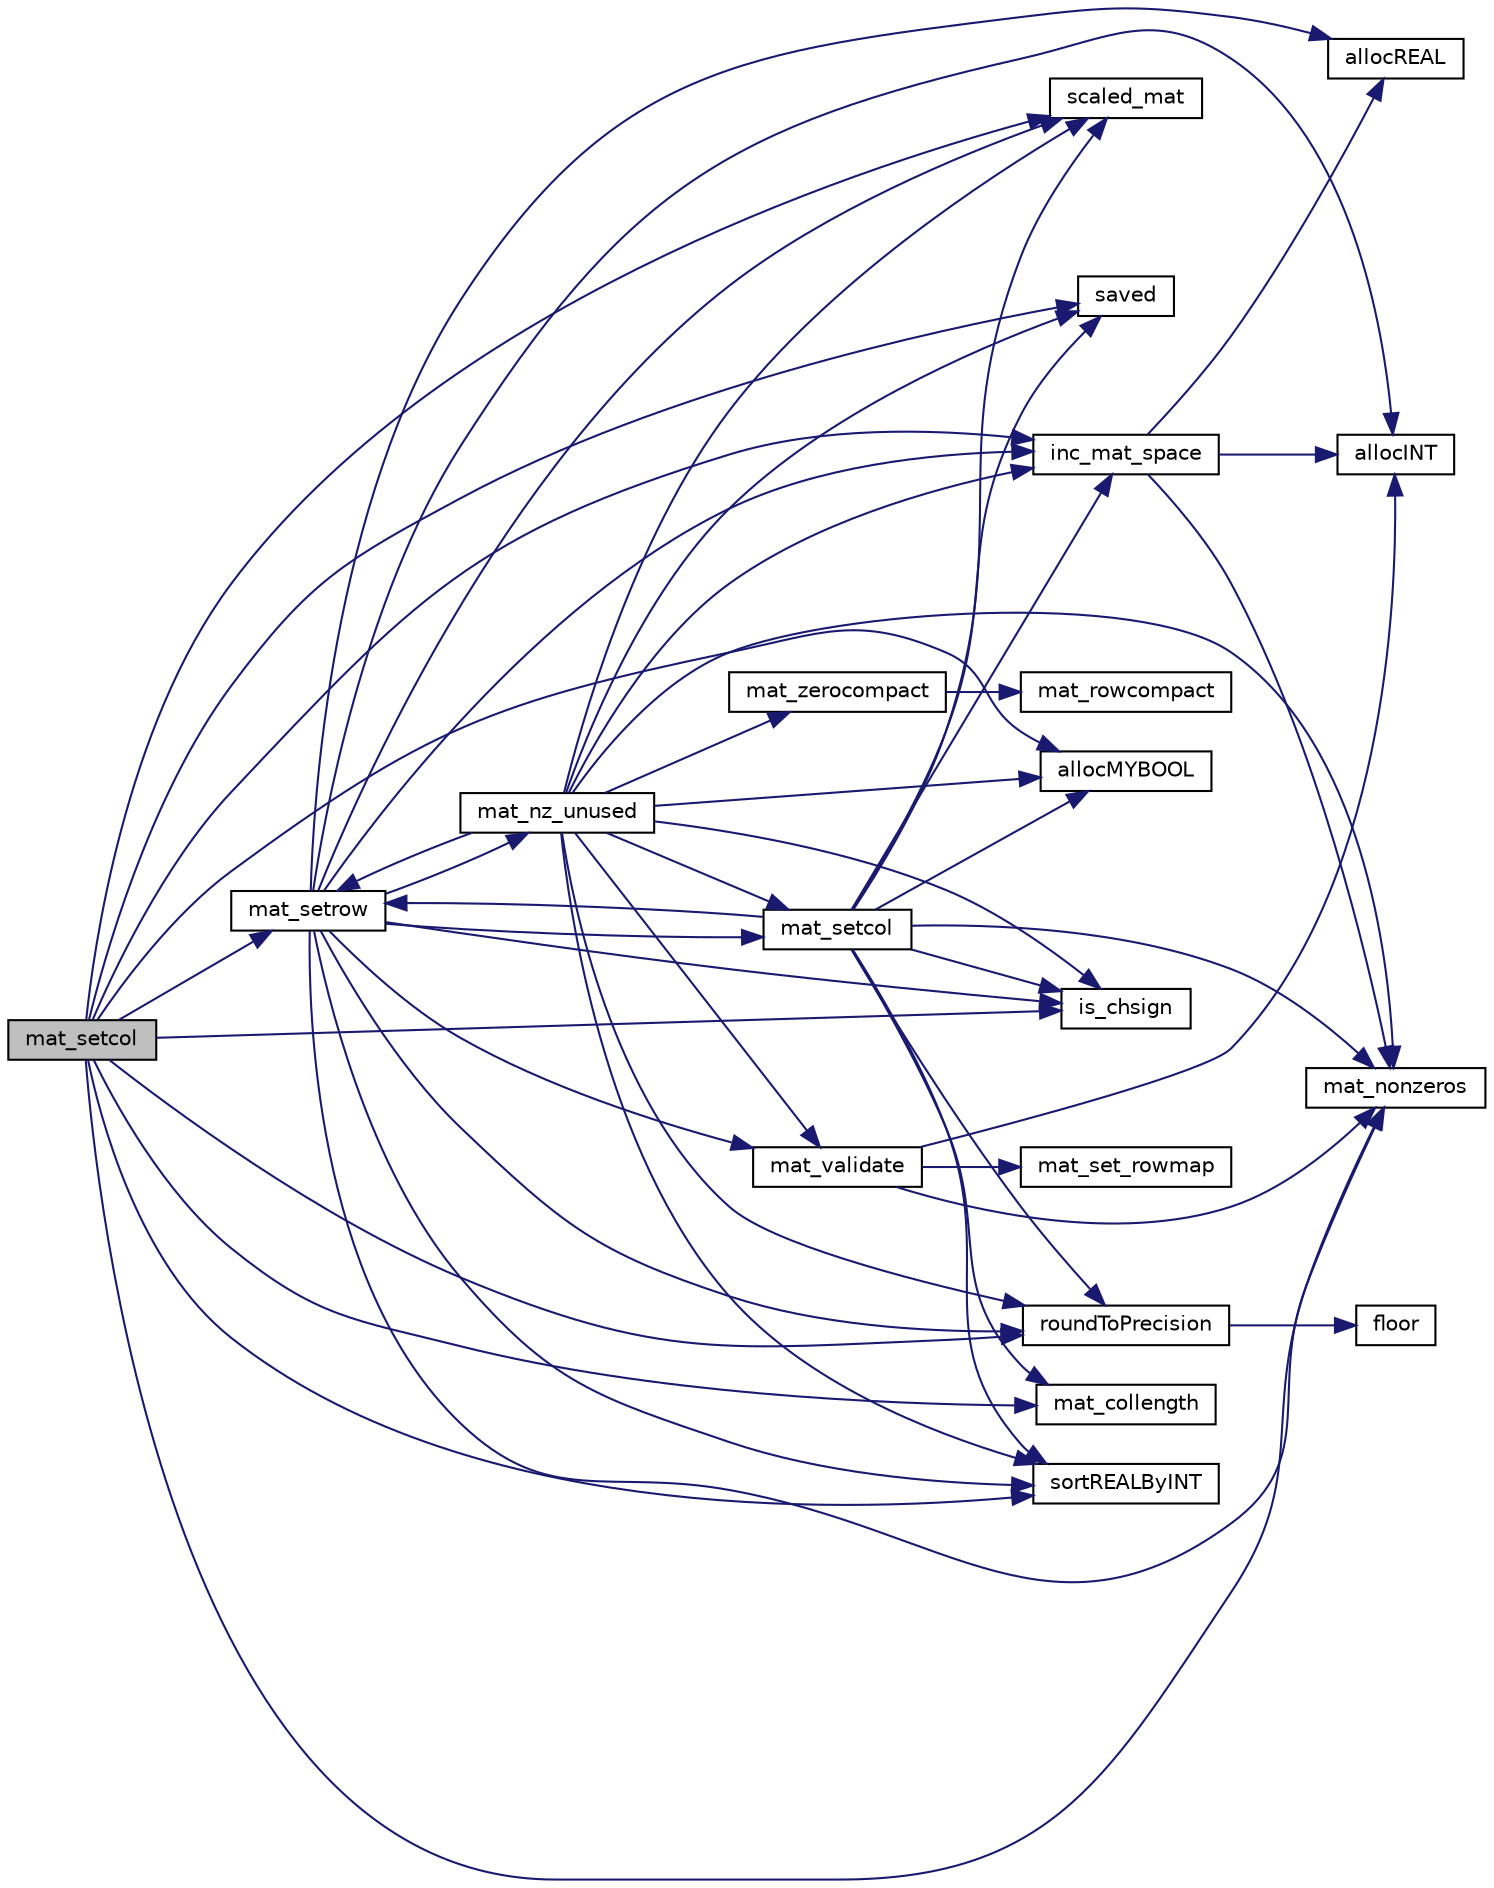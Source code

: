digraph "mat_setcol"
{
  edge [fontname="Helvetica",fontsize="10",labelfontname="Helvetica",labelfontsize="10"];
  node [fontname="Helvetica",fontsize="10",shape=record];
  rankdir="LR";
  Node2319 [label="mat_setcol",height=0.2,width=0.4,color="black", fillcolor="grey75", style="filled", fontcolor="black"];
  Node2319 -> Node2320 [color="midnightblue",fontsize="10",style="solid",fontname="Helvetica"];
  Node2320 [label="saved",height=0.2,width=0.4,color="black", fillcolor="white", style="filled",URL="$d4/d48/_i_d_a_monitor_fn_8m.html#afa6b300532919819c897ecee0bde326e"];
  Node2319 -> Node2321 [color="midnightblue",fontsize="10",style="solid",fontname="Helvetica"];
  Node2321 [label="mat_setrow",height=0.2,width=0.4,color="black", fillcolor="white", style="filled",URL="$dc/d9a/lp__matrix_8c.html#a5837615af370330b157d64f375718962"];
  Node2321 -> Node2322 [color="midnightblue",fontsize="10",style="solid",fontname="Helvetica"];
  Node2322 [label="mat_setcol",height=0.2,width=0.4,color="black", fillcolor="white", style="filled",URL="$dc/d9a/lp__matrix_8c.html#a71e7dd8e4b57b44fa4edffdffd67436a"];
  Node2322 -> Node2320 [color="midnightblue",fontsize="10",style="solid",fontname="Helvetica"];
  Node2322 -> Node2321 [color="midnightblue",fontsize="10",style="solid",fontname="Helvetica"];
  Node2322 -> Node2323 [color="midnightblue",fontsize="10",style="solid",fontname="Helvetica"];
  Node2323 [label="sortREALByINT",height=0.2,width=0.4,color="black", fillcolor="white", style="filled",URL="$dd/dc0/commonlib_8c.html#a281dd1ace50072b542ebfa26f457e107"];
  Node2322 -> Node2324 [color="midnightblue",fontsize="10",style="solid",fontname="Helvetica"];
  Node2324 [label="roundToPrecision",height=0.2,width=0.4,color="black", fillcolor="white", style="filled",URL="$d9/d18/lp__utils_8c.html#a2c162041be8905b58450d17662096994"];
  Node2324 -> Node2325 [color="midnightblue",fontsize="10",style="solid",fontname="Helvetica"];
  Node2325 [label="floor",height=0.2,width=0.4,color="black", fillcolor="white", style="filled",URL="$dc/de2/mcvs_atm_disp__kry__bbd__p_8m.html#a532be631bf22af7829394ffbd4ad7894"];
  Node2322 -> Node2326 [color="midnightblue",fontsize="10",style="solid",fontname="Helvetica"];
  Node2326 [label="scaled_mat",height=0.2,width=0.4,color="black", fillcolor="white", style="filled",URL="$de/d15/lp__scale_8c.html#ab844fade2ace63a627736cf4887942d4"];
  Node2322 -> Node2327 [color="midnightblue",fontsize="10",style="solid",fontname="Helvetica"];
  Node2327 [label="allocMYBOOL",height=0.2,width=0.4,color="black", fillcolor="white", style="filled",URL="$d9/d18/lp__utils_8c.html#a0f35a721d2c3a4beea00b2840c2bea30"];
  Node2322 -> Node2328 [color="midnightblue",fontsize="10",style="solid",fontname="Helvetica"];
  Node2328 [label="inc_mat_space",height=0.2,width=0.4,color="black", fillcolor="white", style="filled",URL="$dc/d9a/lp__matrix_8c.html#a2239ebb44f76930fc243a0457c8c94d9"];
  Node2328 -> Node2329 [color="midnightblue",fontsize="10",style="solid",fontname="Helvetica"];
  Node2329 [label="mat_nonzeros",height=0.2,width=0.4,color="black", fillcolor="white", style="filled",URL="$dc/d9a/lp__matrix_8c.html#a9430c42ed7853fd8dd6463ed7165f243"];
  Node2328 -> Node2330 [color="midnightblue",fontsize="10",style="solid",fontname="Helvetica"];
  Node2330 [label="allocINT",height=0.2,width=0.4,color="black", fillcolor="white", style="filled",URL="$d9/d18/lp__utils_8c.html#a2081b8e14a0691b7e3931fa280ad9e63"];
  Node2328 -> Node2331 [color="midnightblue",fontsize="10",style="solid",fontname="Helvetica"];
  Node2331 [label="allocREAL",height=0.2,width=0.4,color="black", fillcolor="white", style="filled",URL="$d9/d18/lp__utils_8c.html#a7b25e1f9aee74052b4b6df28443ebf48"];
  Node2322 -> Node2332 [color="midnightblue",fontsize="10",style="solid",fontname="Helvetica"];
  Node2332 [label="mat_collength",height=0.2,width=0.4,color="black", fillcolor="white", style="filled",URL="$dc/d9a/lp__matrix_8c.html#a258da1c9a3b1fedd9704451f7ab7e6f4"];
  Node2322 -> Node2329 [color="midnightblue",fontsize="10",style="solid",fontname="Helvetica"];
  Node2322 -> Node2333 [color="midnightblue",fontsize="10",style="solid",fontname="Helvetica"];
  Node2333 [label="is_chsign",height=0.2,width=0.4,color="black", fillcolor="white", style="filled",URL="$d4/d79/lp__lib_8c.html#a93ed2e8f778b6340d960f732e9c0f9f6"];
  Node2321 -> Node2334 [color="midnightblue",fontsize="10",style="solid",fontname="Helvetica"];
  Node2334 [label="mat_validate",height=0.2,width=0.4,color="black", fillcolor="white", style="filled",URL="$dc/d9a/lp__matrix_8c.html#a3b6cff0a7850997a4ac569451cb8ed47"];
  Node2334 -> Node2330 [color="midnightblue",fontsize="10",style="solid",fontname="Helvetica"];
  Node2334 -> Node2329 [color="midnightblue",fontsize="10",style="solid",fontname="Helvetica"];
  Node2334 -> Node2335 [color="midnightblue",fontsize="10",style="solid",fontname="Helvetica"];
  Node2335 [label="mat_set_rowmap",height=0.2,width=0.4,color="black", fillcolor="white", style="filled",URL="$dc/d9a/lp__matrix_8c.html#a11d446e1461f23530cf5dc5b8e0a3b6a"];
  Node2321 -> Node2326 [color="midnightblue",fontsize="10",style="solid",fontname="Helvetica"];
  Node2321 -> Node2324 [color="midnightblue",fontsize="10",style="solid",fontname="Helvetica"];
  Node2321 -> Node2330 [color="midnightblue",fontsize="10",style="solid",fontname="Helvetica"];
  Node2321 -> Node2331 [color="midnightblue",fontsize="10",style="solid",fontname="Helvetica"];
  Node2321 -> Node2323 [color="midnightblue",fontsize="10",style="solid",fontname="Helvetica"];
  Node2321 -> Node2336 [color="midnightblue",fontsize="10",style="solid",fontname="Helvetica"];
  Node2336 [label="mat_nz_unused",height=0.2,width=0.4,color="black", fillcolor="white", style="filled",URL="$dc/d9a/lp__matrix_8c.html#aab440ee37c802fe888336d4e153af77e"];
  Node2336 -> Node2321 [color="midnightblue",fontsize="10",style="solid",fontname="Helvetica"];
  Node2336 -> Node2320 [color="midnightblue",fontsize="10",style="solid",fontname="Helvetica"];
  Node2336 -> Node2322 [color="midnightblue",fontsize="10",style="solid",fontname="Helvetica"];
  Node2336 -> Node2334 [color="midnightblue",fontsize="10",style="solid",fontname="Helvetica"];
  Node2336 -> Node2323 [color="midnightblue",fontsize="10",style="solid",fontname="Helvetica"];
  Node2336 -> Node2326 [color="midnightblue",fontsize="10",style="solid",fontname="Helvetica"];
  Node2336 -> Node2324 [color="midnightblue",fontsize="10",style="solid",fontname="Helvetica"];
  Node2336 -> Node2333 [color="midnightblue",fontsize="10",style="solid",fontname="Helvetica"];
  Node2336 -> Node2327 [color="midnightblue",fontsize="10",style="solid",fontname="Helvetica"];
  Node2336 -> Node2328 [color="midnightblue",fontsize="10",style="solid",fontname="Helvetica"];
  Node2336 -> Node2329 [color="midnightblue",fontsize="10",style="solid",fontname="Helvetica"];
  Node2336 -> Node2337 [color="midnightblue",fontsize="10",style="solid",fontname="Helvetica"];
  Node2337 [label="mat_zerocompact",height=0.2,width=0.4,color="black", fillcolor="white", style="filled",URL="$dc/d9a/lp__matrix_8c.html#a775830bba58140ea21b45ed391ad9efd"];
  Node2337 -> Node2338 [color="midnightblue",fontsize="10",style="solid",fontname="Helvetica"];
  Node2338 [label="mat_rowcompact",height=0.2,width=0.4,color="black", fillcolor="white", style="filled",URL="$dc/d9a/lp__matrix_8c.html#aa254555483d8d735f93622ab6d83f584"];
  Node2321 -> Node2328 [color="midnightblue",fontsize="10",style="solid",fontname="Helvetica"];
  Node2321 -> Node2329 [color="midnightblue",fontsize="10",style="solid",fontname="Helvetica"];
  Node2321 -> Node2333 [color="midnightblue",fontsize="10",style="solid",fontname="Helvetica"];
  Node2319 -> Node2323 [color="midnightblue",fontsize="10",style="solid",fontname="Helvetica"];
  Node2319 -> Node2324 [color="midnightblue",fontsize="10",style="solid",fontname="Helvetica"];
  Node2319 -> Node2326 [color="midnightblue",fontsize="10",style="solid",fontname="Helvetica"];
  Node2319 -> Node2327 [color="midnightblue",fontsize="10",style="solid",fontname="Helvetica"];
  Node2319 -> Node2328 [color="midnightblue",fontsize="10",style="solid",fontname="Helvetica"];
  Node2319 -> Node2332 [color="midnightblue",fontsize="10",style="solid",fontname="Helvetica"];
  Node2319 -> Node2329 [color="midnightblue",fontsize="10",style="solid",fontname="Helvetica"];
  Node2319 -> Node2333 [color="midnightblue",fontsize="10",style="solid",fontname="Helvetica"];
}
